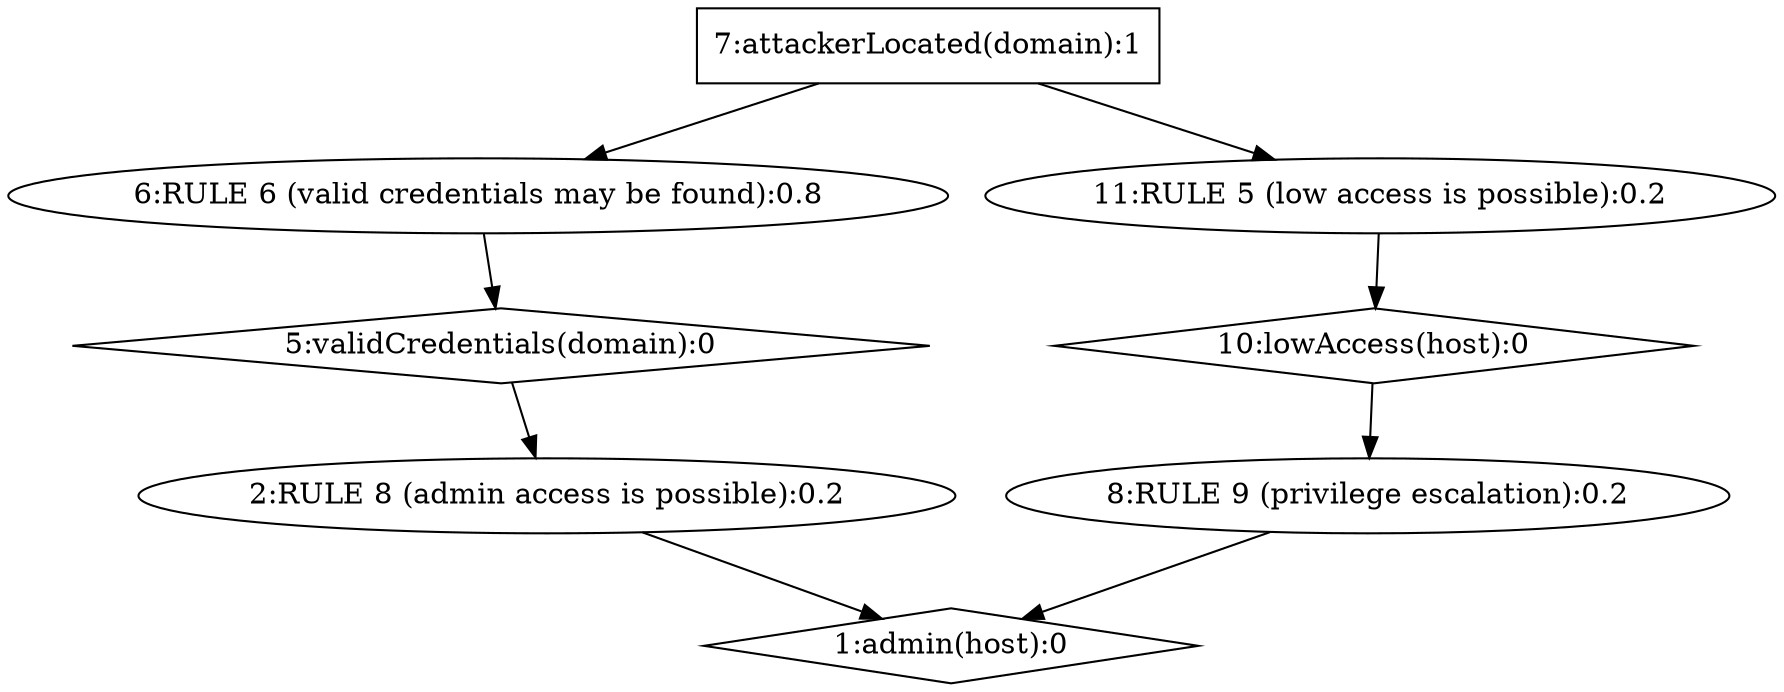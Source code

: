 strict digraph G {
  1 [ label="1:admin(host):0" shape="diamond" CVE="null" ];
  2 [ label="2:RULE 8 (admin access is possible):0.2" shape="ellipse" CVE="'CVE-2019-0724'" ];
  3 [ label="5:validCredentials(domain):0" shape="diamond" CVE="null" ];
  4 [ label="6:RULE 6 (valid credentials may be found):0.8" shape="ellipse" CVE="null" ];
  5 [ label="7:attackerLocated(domain):1" shape="box" CVE="null" ];
  6 [ label="8:RULE 9 (privilege escalation):0.2" shape="ellipse" CVE="'CVE-2020-0796'" ];
  7 [ label="10:lowAccess(host):0" shape="diamond" CVE="null" ];
  8 [ label="11:RULE 5 (low access is possible):0.2" shape="ellipse" CVE="'CVE-2021-44228'" ];
  5 -> 4 [ color="black" ];
  4 -> 3 [ color="black" ];
  3 -> 2 [ color="black" ];
  2 -> 1 [ color="black" ];
  5 -> 8 [ color="black" ];
  8 -> 7 [ color="black" ];
  7 -> 6 [ color="black" ];
  6 -> 1 [ color="black" ];
}
